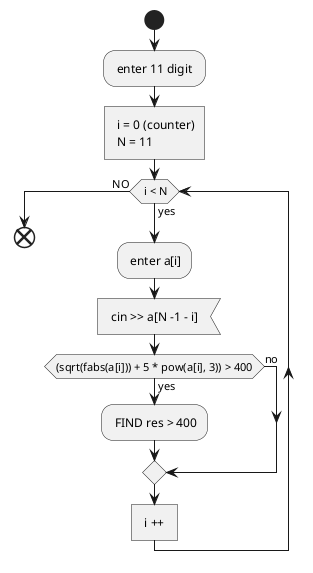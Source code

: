 @startuml
start

: enter 11 digit ;
: i = 0 (counter)\n N = 11]

while ( i < N) is (yes)
  : enter a[i];
  : cin >> a[N -1 - i] <
  if ((sqrt(fabs(a[i])) + 5 * pow(a[i], 3)) > 400) then (yes)
    : FIND res > 400;
  else (no)
  endif
  : i ++ ]
endwhile (NO)

end
@enduml